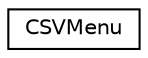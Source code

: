 digraph "Graphical Class Hierarchy"
{
  edge [fontname="Helvetica",fontsize="10",labelfontname="Helvetica",labelfontsize="10"];
  node [fontname="Helvetica",fontsize="10",shape=record];
  rankdir="LR";
  Node0 [label="CSVMenu",height=0.2,width=0.4,color="black", fillcolor="white", style="filled",URL="$d9/d1c/classCSVMenu.html"];
}
